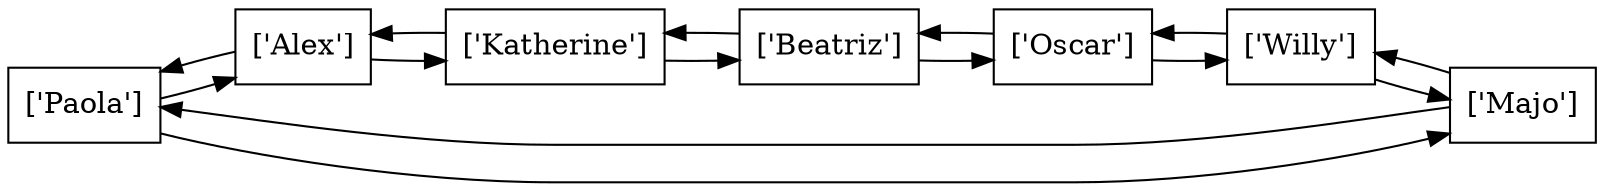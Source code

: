 digraph firstGraph{
node [shape = record];
rankdir=LR;
node0 [label=" ['Paola'] "];
node0 -> node1;
node1 -> node0;
node1 [label=" ['Alex'] "];
node1 -> node2;
node2 -> node1;
node2 [label=" ['Katherine'] "];
node2 -> node3;
node3 -> node2;
node3 [label=" ['Beatriz'] "];
node3 -> node4;
node4 -> node3;
node4 [label=" ['Oscar'] "];
node4 -> node5;
node5 -> node4;
node5 [label=" ['Willy'] "];
node5 -> node6;
node6 -> node5;
node6 [label=" ['Majo'] "];
node6 -> node0;
node0 -> node6;
}